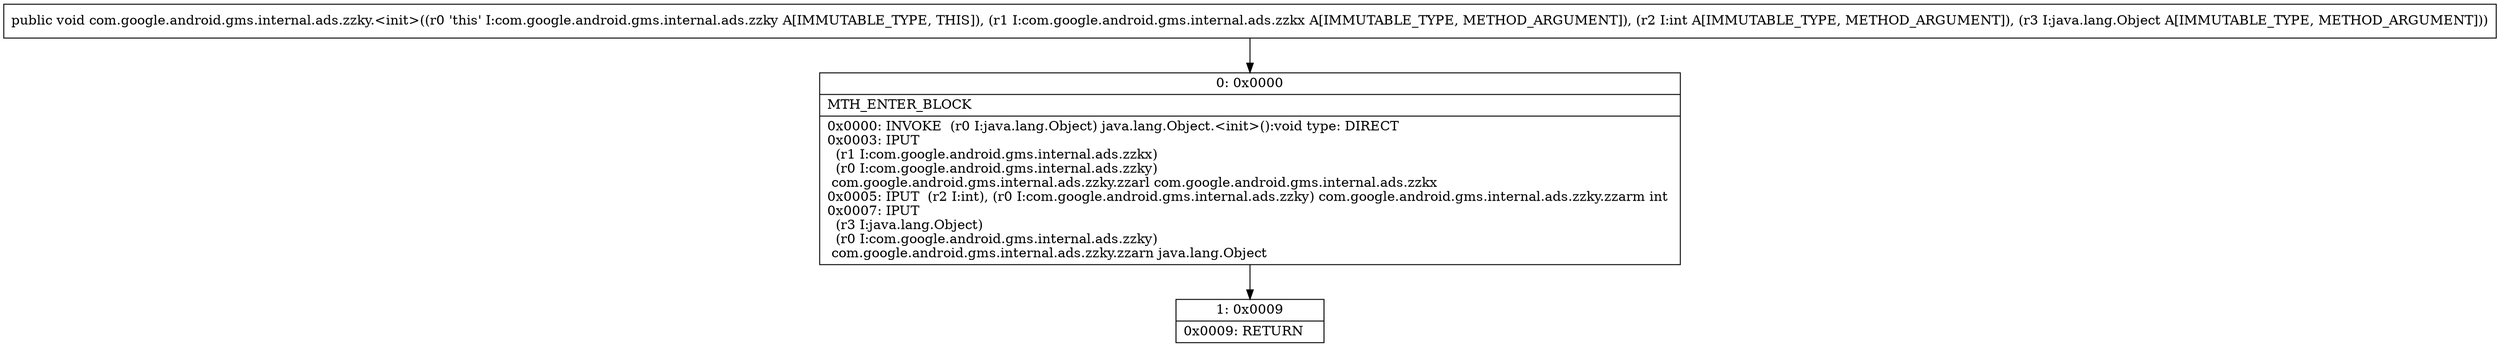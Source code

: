 digraph "CFG forcom.google.android.gms.internal.ads.zzky.\<init\>(Lcom\/google\/android\/gms\/internal\/ads\/zzkx;ILjava\/lang\/Object;)V" {
Node_0 [shape=record,label="{0\:\ 0x0000|MTH_ENTER_BLOCK\l|0x0000: INVOKE  (r0 I:java.lang.Object) java.lang.Object.\<init\>():void type: DIRECT \l0x0003: IPUT  \l  (r1 I:com.google.android.gms.internal.ads.zzkx)\l  (r0 I:com.google.android.gms.internal.ads.zzky)\l com.google.android.gms.internal.ads.zzky.zzarl com.google.android.gms.internal.ads.zzkx \l0x0005: IPUT  (r2 I:int), (r0 I:com.google.android.gms.internal.ads.zzky) com.google.android.gms.internal.ads.zzky.zzarm int \l0x0007: IPUT  \l  (r3 I:java.lang.Object)\l  (r0 I:com.google.android.gms.internal.ads.zzky)\l com.google.android.gms.internal.ads.zzky.zzarn java.lang.Object \l}"];
Node_1 [shape=record,label="{1\:\ 0x0009|0x0009: RETURN   \l}"];
MethodNode[shape=record,label="{public void com.google.android.gms.internal.ads.zzky.\<init\>((r0 'this' I:com.google.android.gms.internal.ads.zzky A[IMMUTABLE_TYPE, THIS]), (r1 I:com.google.android.gms.internal.ads.zzkx A[IMMUTABLE_TYPE, METHOD_ARGUMENT]), (r2 I:int A[IMMUTABLE_TYPE, METHOD_ARGUMENT]), (r3 I:java.lang.Object A[IMMUTABLE_TYPE, METHOD_ARGUMENT])) }"];
MethodNode -> Node_0;
Node_0 -> Node_1;
}

